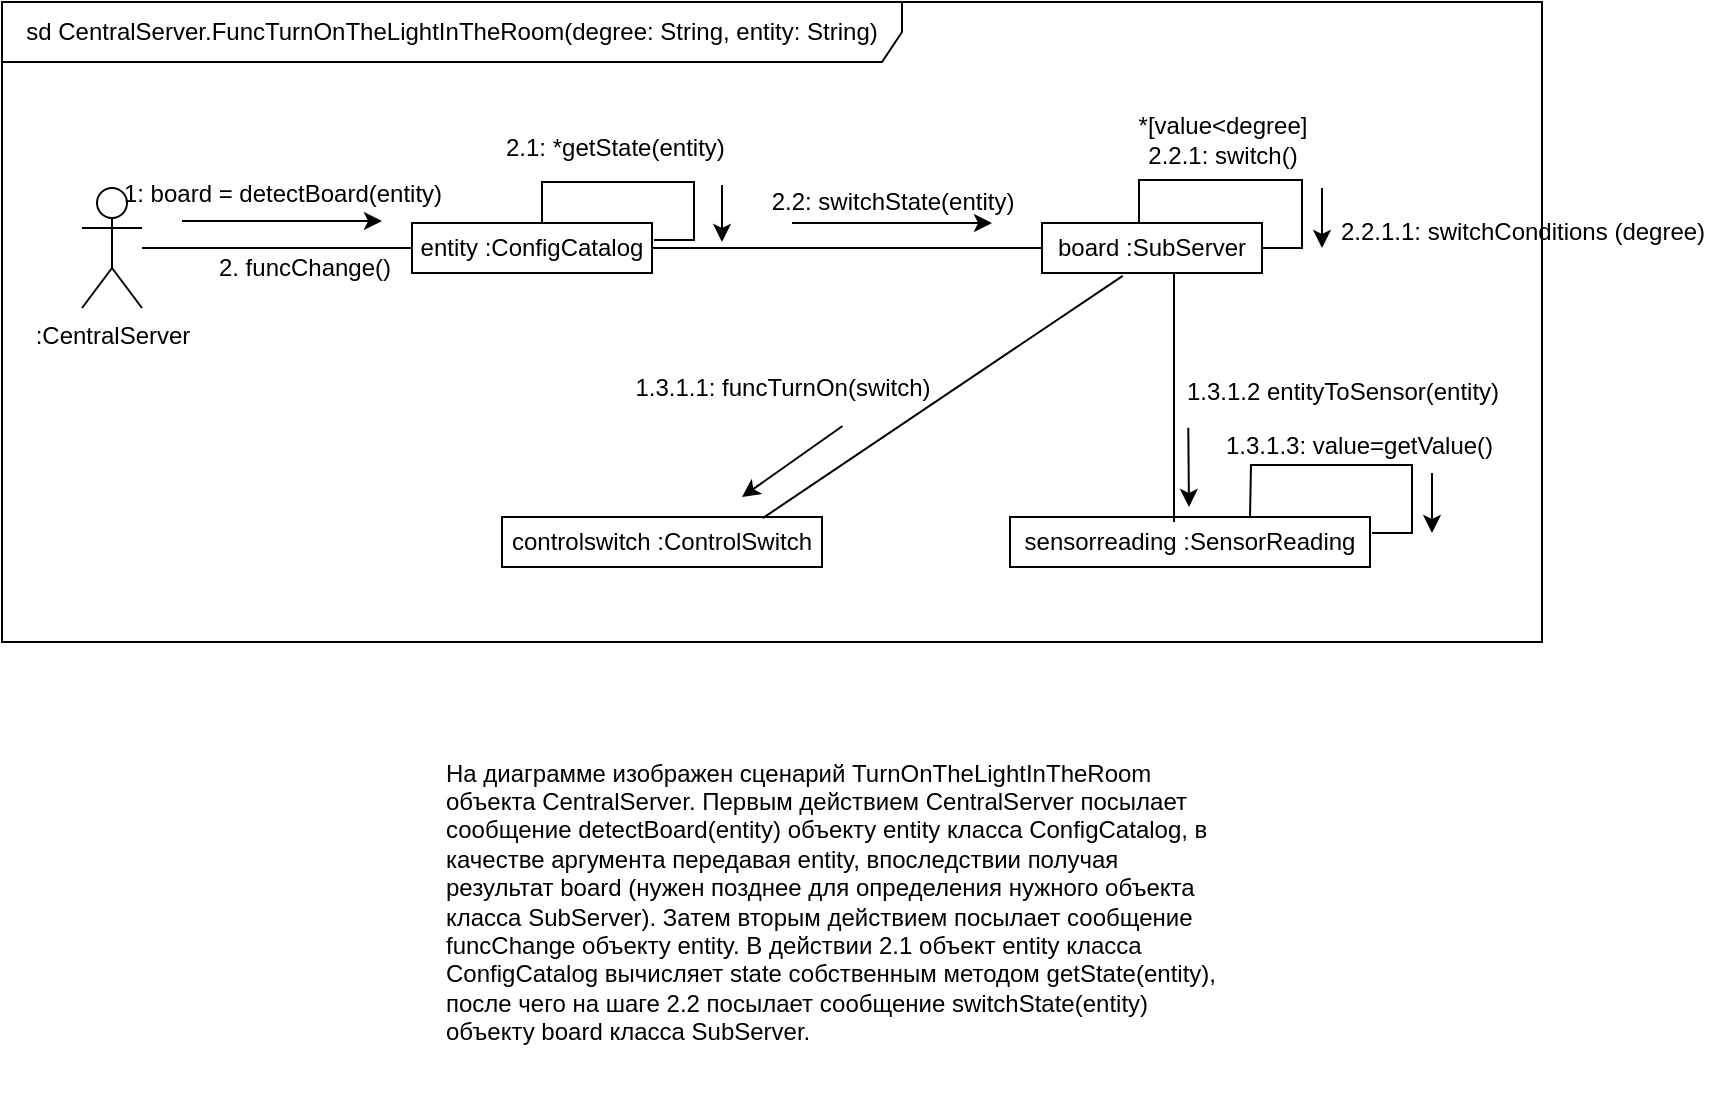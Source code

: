 <mxfile version="22.0.8" type="github">
  <diagram name="Страница — 1" id="dQrRjmTpgejyBE9hyxQG">
    <mxGraphModel dx="751" dy="326" grid="1" gridSize="10" guides="1" tooltips="1" connect="1" arrows="1" fold="1" page="1" pageScale="1" pageWidth="827" pageHeight="1169" math="0" shadow="0">
      <root>
        <mxCell id="0" />
        <mxCell id="1" parent="0" />
        <mxCell id="rvS8YMkj_FBiYES3olQ1-1" value="sd CentralServer.FuncTurnOnTheLightInTheRoom(degree: String, entity: String)" style="shape=umlFrame;whiteSpace=wrap;html=1;pointerEvents=0;width=450;height=30;" parent="1" vertex="1">
          <mxGeometry x="30" y="30" width="770" height="320" as="geometry" />
        </mxCell>
        <mxCell id="rvS8YMkj_FBiYES3olQ1-2" value=":CentralServer" style="shape=umlActor;verticalLabelPosition=bottom;verticalAlign=top;html=1;" parent="1" vertex="1">
          <mxGeometry x="70" y="123" width="30" height="60" as="geometry" />
        </mxCell>
        <mxCell id="rvS8YMkj_FBiYES3olQ1-3" value="board :SubServer" style="html=1;whiteSpace=wrap;" parent="1" vertex="1">
          <mxGeometry x="550" y="140.5" width="110" height="25" as="geometry" />
        </mxCell>
        <mxCell id="rvS8YMkj_FBiYES3olQ1-4" value="" style="line;strokeWidth=1;fillColor=none;align=left;verticalAlign=middle;spacingTop=-1;spacingLeft=3;spacingRight=3;rotatable=0;labelPosition=right;points=[];portConstraint=eastwest;strokeColor=inherit;" parent="1" vertex="1">
          <mxGeometry x="350" y="149" width="200" height="8" as="geometry" />
        </mxCell>
        <mxCell id="rvS8YMkj_FBiYES3olQ1-8" value="entity :ConfigCatalog" style="html=1;whiteSpace=wrap;" parent="1" vertex="1">
          <mxGeometry x="235" y="140.5" width="120" height="25" as="geometry" />
        </mxCell>
        <mxCell id="rvS8YMkj_FBiYES3olQ1-9" value="sensorreading :SensorReading" style="html=1;whiteSpace=wrap;" parent="1" vertex="1">
          <mxGeometry x="534" y="287.5" width="180" height="25" as="geometry" />
        </mxCell>
        <mxCell id="rvS8YMkj_FBiYES3olQ1-11" value="controlswitch :ControlSwitch" style="html=1;whiteSpace=wrap;" parent="1" vertex="1">
          <mxGeometry x="280" y="287.5" width="160" height="25" as="geometry" />
        </mxCell>
        <mxCell id="rvS8YMkj_FBiYES3olQ1-14" value="&amp;nbsp;" style="text;html=1;align=center;verticalAlign=middle;resizable=0;points=[];autosize=1;strokeColor=none;fillColor=none;" parent="1" vertex="1">
          <mxGeometry x="341" y="119" width="30" height="30" as="geometry" />
        </mxCell>
        <mxCell id="rvS8YMkj_FBiYES3olQ1-20" style="edgeStyle=orthogonalEdgeStyle;rounded=0;orthogonalLoop=1;jettySize=auto;html=1;entryX=1;entryY=0.5;entryDx=0;entryDy=0;endArrow=none;endFill=0;" parent="1" source="rvS8YMkj_FBiYES3olQ1-18" target="rvS8YMkj_FBiYES3olQ1-3" edge="1">
          <mxGeometry relative="1" as="geometry">
            <Array as="points">
              <mxPoint x="680" y="119" />
              <mxPoint x="680" y="153" />
            </Array>
          </mxGeometry>
        </mxCell>
        <mxCell id="rvS8YMkj_FBiYES3olQ1-18" value="" style="line;strokeWidth=1;fillColor=none;align=left;verticalAlign=middle;spacingTop=-1;spacingLeft=3;spacingRight=3;rotatable=0;labelPosition=right;points=[];portConstraint=eastwest;strokeColor=inherit;" parent="1" vertex="1">
          <mxGeometry x="620" y="115" width="40" height="8" as="geometry" />
        </mxCell>
        <mxCell id="rvS8YMkj_FBiYES3olQ1-19" style="edgeStyle=orthogonalEdgeStyle;rounded=0;orthogonalLoop=1;jettySize=auto;html=1;endArrow=none;endFill=0;entryX=0.441;entryY=0.013;entryDx=0;entryDy=0;entryPerimeter=0;" parent="1" source="rvS8YMkj_FBiYES3olQ1-18" target="rvS8YMkj_FBiYES3olQ1-3" edge="1">
          <mxGeometry relative="1" as="geometry">
            <mxPoint x="600" y="123" as="targetPoint" />
          </mxGeometry>
        </mxCell>
        <mxCell id="rvS8YMkj_FBiYES3olQ1-22" value="" style="edgeStyle=none;orthogonalLoop=1;jettySize=auto;html=1;rounded=0;" parent="1" edge="1">
          <mxGeometry width="100" relative="1" as="geometry">
            <mxPoint x="690" y="123" as="sourcePoint" />
            <mxPoint x="690" y="153" as="targetPoint" />
            <Array as="points" />
          </mxGeometry>
        </mxCell>
        <mxCell id="rvS8YMkj_FBiYES3olQ1-24" value="" style="line;strokeWidth=1;fillColor=none;align=left;verticalAlign=middle;spacingTop=-1;spacingLeft=3;spacingRight=3;rotatable=0;labelPosition=right;points=[];portConstraint=eastwest;strokeColor=inherit;direction=south;" parent="1" vertex="1">
          <mxGeometry x="588" y="165.5" width="56" height="124.5" as="geometry" />
        </mxCell>
        <mxCell id="rvS8YMkj_FBiYES3olQ1-26" value="" style="edgeStyle=none;orthogonalLoop=1;jettySize=auto;html=1;rounded=0;entryX=0.815;entryY=0.022;entryDx=0;entryDy=0;entryPerimeter=0;exitX=0.367;exitY=1.056;exitDx=0;exitDy=0;exitPerimeter=0;endArrow=none;endFill=0;strokeWidth=1;" parent="1" source="rvS8YMkj_FBiYES3olQ1-3" target="rvS8YMkj_FBiYES3olQ1-11" edge="1">
          <mxGeometry width="100" relative="1" as="geometry">
            <mxPoint x="410" y="200" as="sourcePoint" />
            <mxPoint x="510" y="200" as="targetPoint" />
            <Array as="points" />
          </mxGeometry>
        </mxCell>
        <mxCell id="rvS8YMkj_FBiYES3olQ1-27" value="" style="edgeStyle=none;orthogonalLoop=1;jettySize=auto;html=1;rounded=0;exitX=0.073;exitY=1.094;exitDx=0;exitDy=0;exitPerimeter=0;" parent="1" source="rvS8YMkj_FBiYES3olQ1-49" edge="1">
          <mxGeometry width="100" relative="1" as="geometry">
            <mxPoint x="630" y="240" as="sourcePoint" />
            <mxPoint x="623.5" y="282.5" as="targetPoint" />
            <Array as="points" />
          </mxGeometry>
        </mxCell>
        <mxCell id="rvS8YMkj_FBiYES3olQ1-29" value="" style="edgeStyle=none;orthogonalLoop=1;jettySize=auto;html=1;rounded=0;exitX=0.678;exitY=1.15;exitDx=0;exitDy=0;exitPerimeter=0;" parent="1" source="rvS8YMkj_FBiYES3olQ1-41" edge="1">
          <mxGeometry width="100" relative="1" as="geometry">
            <mxPoint x="420" y="267.5" as="sourcePoint" />
            <mxPoint x="400" y="277.5" as="targetPoint" />
            <Array as="points" />
          </mxGeometry>
        </mxCell>
        <mxCell id="rvS8YMkj_FBiYES3olQ1-30" style="edgeStyle=orthogonalEdgeStyle;rounded=0;orthogonalLoop=1;jettySize=auto;html=1;entryX=1;entryY=0.5;entryDx=0;entryDy=0;endArrow=none;endFill=0;" parent="1" source="rvS8YMkj_FBiYES3olQ1-31" edge="1">
          <mxGeometry relative="1" as="geometry">
            <mxPoint x="715" y="295.5" as="targetPoint" />
            <Array as="points">
              <mxPoint x="735" y="261.5" />
              <mxPoint x="735" y="295.5" />
            </Array>
          </mxGeometry>
        </mxCell>
        <mxCell id="rvS8YMkj_FBiYES3olQ1-31" value="" style="line;strokeWidth=1;fillColor=none;align=left;verticalAlign=middle;spacingTop=-1;spacingLeft=3;spacingRight=3;rotatable=0;labelPosition=right;points=[];portConstraint=eastwest;strokeColor=inherit;" parent="1" vertex="1">
          <mxGeometry x="675" y="257.5" width="40" height="8" as="geometry" />
        </mxCell>
        <mxCell id="rvS8YMkj_FBiYES3olQ1-32" style="edgeStyle=orthogonalEdgeStyle;rounded=0;orthogonalLoop=1;jettySize=auto;html=1;endArrow=none;endFill=0;" parent="1" source="rvS8YMkj_FBiYES3olQ1-31" edge="1">
          <mxGeometry relative="1" as="geometry">
            <mxPoint x="654" y="287.5" as="targetPoint" />
          </mxGeometry>
        </mxCell>
        <mxCell id="rvS8YMkj_FBiYES3olQ1-33" value="" style="edgeStyle=none;orthogonalLoop=1;jettySize=auto;html=1;rounded=0;" parent="1" edge="1">
          <mxGeometry width="100" relative="1" as="geometry">
            <mxPoint x="745" y="265.5" as="sourcePoint" />
            <mxPoint x="745" y="295.5" as="targetPoint" />
            <Array as="points" />
          </mxGeometry>
        </mxCell>
        <mxCell id="rvS8YMkj_FBiYES3olQ1-38" value="1.3.1.3: value=getValue()" style="text;whiteSpace=wrap;" parent="1" vertex="1">
          <mxGeometry x="640" y="237.5" width="140" height="20" as="geometry" />
        </mxCell>
        <mxCell id="rvS8YMkj_FBiYES3olQ1-39" value="" style="edgeStyle=none;orthogonalLoop=1;jettySize=auto;html=1;rounded=0;endArrow=none;endFill=0;" parent="1" source="rvS8YMkj_FBiYES3olQ1-2" edge="1">
          <mxGeometry width="100" relative="1" as="geometry">
            <mxPoint x="185" y="153" as="sourcePoint" />
            <mxPoint x="235" y="153" as="targetPoint" />
            <Array as="points" />
          </mxGeometry>
        </mxCell>
        <mxCell id="rvS8YMkj_FBiYES3olQ1-41" value="1.3.1.1: funcTurnOn(switch)" style="text;html=1;align=center;verticalAlign=middle;resizable=0;points=[];autosize=1;strokeColor=none;fillColor=none;" parent="1" vertex="1">
          <mxGeometry x="335" y="207.5" width="170" height="30" as="geometry" />
        </mxCell>
        <mxCell id="rvS8YMkj_FBiYES3olQ1-42" value="2.1: *getState(entity)" style="text;whiteSpace=wrap;" parent="1" vertex="1">
          <mxGeometry x="280" y="89" width="150" height="30" as="geometry" />
        </mxCell>
        <mxCell id="rvS8YMkj_FBiYES3olQ1-43" style="edgeStyle=orthogonalEdgeStyle;rounded=0;orthogonalLoop=1;jettySize=auto;html=1;entryX=1;entryY=0.5;entryDx=0;entryDy=0;endArrow=none;endFill=0;" parent="1" edge="1">
          <mxGeometry relative="1" as="geometry">
            <mxPoint x="356" y="149" as="targetPoint" />
            <Array as="points">
              <mxPoint x="300" y="120" />
              <mxPoint x="376" y="120" />
              <mxPoint x="376" y="149" />
            </Array>
            <mxPoint x="300" y="140" as="sourcePoint" />
          </mxGeometry>
        </mxCell>
        <mxCell id="rvS8YMkj_FBiYES3olQ1-46" value="" style="edgeStyle=none;orthogonalLoop=1;jettySize=auto;html=1;rounded=0;" parent="1" edge="1">
          <mxGeometry width="100" relative="1" as="geometry">
            <mxPoint x="390" y="121.5" as="sourcePoint" />
            <mxPoint x="390" y="150" as="targetPoint" />
            <Array as="points" />
          </mxGeometry>
        </mxCell>
        <mxCell id="rvS8YMkj_FBiYES3olQ1-49" value="1.3.1.2 entityToSensor(entity)" style="text;html=1;align=center;verticalAlign=middle;resizable=0;points=[];autosize=1;strokeColor=none;fillColor=none;" parent="1" vertex="1">
          <mxGeometry x="610" y="210" width="180" height="30" as="geometry" />
        </mxCell>
        <mxCell id="rvS8YMkj_FBiYES3olQ1-50" value="*[value&amp;lt;degree] &lt;br&gt;2.2.1: switch()" style="text;html=1;align=center;verticalAlign=middle;resizable=0;points=[];autosize=1;strokeColor=none;fillColor=none;" parent="1" vertex="1">
          <mxGeometry x="585" y="79" width="110" height="40" as="geometry" />
        </mxCell>
        <mxCell id="rvS8YMkj_FBiYES3olQ1-52" value="1: board = detectBoard(entity)" style="text;html=1;align=center;verticalAlign=middle;resizable=0;points=[];autosize=1;strokeColor=none;fillColor=none;" parent="1" vertex="1">
          <mxGeometry x="80" y="110.5" width="180" height="30" as="geometry" />
        </mxCell>
        <mxCell id="rvS8YMkj_FBiYES3olQ1-53" value="" style="edgeStyle=none;orthogonalLoop=1;jettySize=auto;html=1;rounded=0;" parent="1" edge="1">
          <mxGeometry width="100" relative="1" as="geometry">
            <mxPoint x="120" y="139.5" as="sourcePoint" />
            <mxPoint x="220" y="139.5" as="targetPoint" />
            <Array as="points" />
          </mxGeometry>
        </mxCell>
        <mxCell id="rvS8YMkj_FBiYES3olQ1-54" value="2.2: switchState(entity)" style="text;html=1;align=center;verticalAlign=middle;resizable=0;points=[];autosize=1;strokeColor=none;fillColor=none;" parent="1" vertex="1">
          <mxGeometry x="405" y="115" width="140" height="30" as="geometry" />
        </mxCell>
        <mxCell id="rvS8YMkj_FBiYES3olQ1-56" value="" style="edgeStyle=none;orthogonalLoop=1;jettySize=auto;html=1;rounded=0;" parent="1" edge="1">
          <mxGeometry width="100" relative="1" as="geometry">
            <mxPoint x="425" y="140.5" as="sourcePoint" />
            <mxPoint x="525" y="140.5" as="targetPoint" />
            <Array as="points" />
          </mxGeometry>
        </mxCell>
        <mxCell id="H1cs_ENKEadUG9D82hZb-1" value="2. funcChange()" style="text;html=1;align=center;verticalAlign=middle;resizable=0;points=[];autosize=1;strokeColor=none;fillColor=none;" vertex="1" parent="1">
          <mxGeometry x="126" y="147.5" width="110" height="30" as="geometry" />
        </mxCell>
        <mxCell id="H1cs_ENKEadUG9D82hZb-2" value="&lt;br&gt;2.2.1.1: switchConditions (degree)" style="text;html=1;align=center;verticalAlign=middle;resizable=0;points=[];autosize=1;strokeColor=none;fillColor=none;" vertex="1" parent="1">
          <mxGeometry x="685" y="117" width="210" height="40" as="geometry" />
        </mxCell>
        <mxCell id="H1cs_ENKEadUG9D82hZb-4" value="На диаграмме изображен сценарий TurnOnTheLightInTheRoom объекта CentralServer. Первым действием CentralServer посылает сообщение detectBoard(entity) объекту entity класса ConfigCatalog, в качестве аргумента передавая entity, впоследствии получая результат board (нужен позднее для определения нужного объекта класса SubServer). Затем вторым действием посылает сообщение funcChange объекту entity. В действии 2.1 объект entity класса ConfigCatalog вычисляет state собственным методом getState(entity), после чего на шаге 2.2 посылает сообщение switchState(entity) объекту board класса SubServer." style="text;html=1;strokeColor=none;fillColor=none;align=left;verticalAlign=middle;whiteSpace=wrap;rounded=0;" vertex="1" parent="1">
          <mxGeometry x="250" y="380" width="390" height="200" as="geometry" />
        </mxCell>
      </root>
    </mxGraphModel>
  </diagram>
</mxfile>
